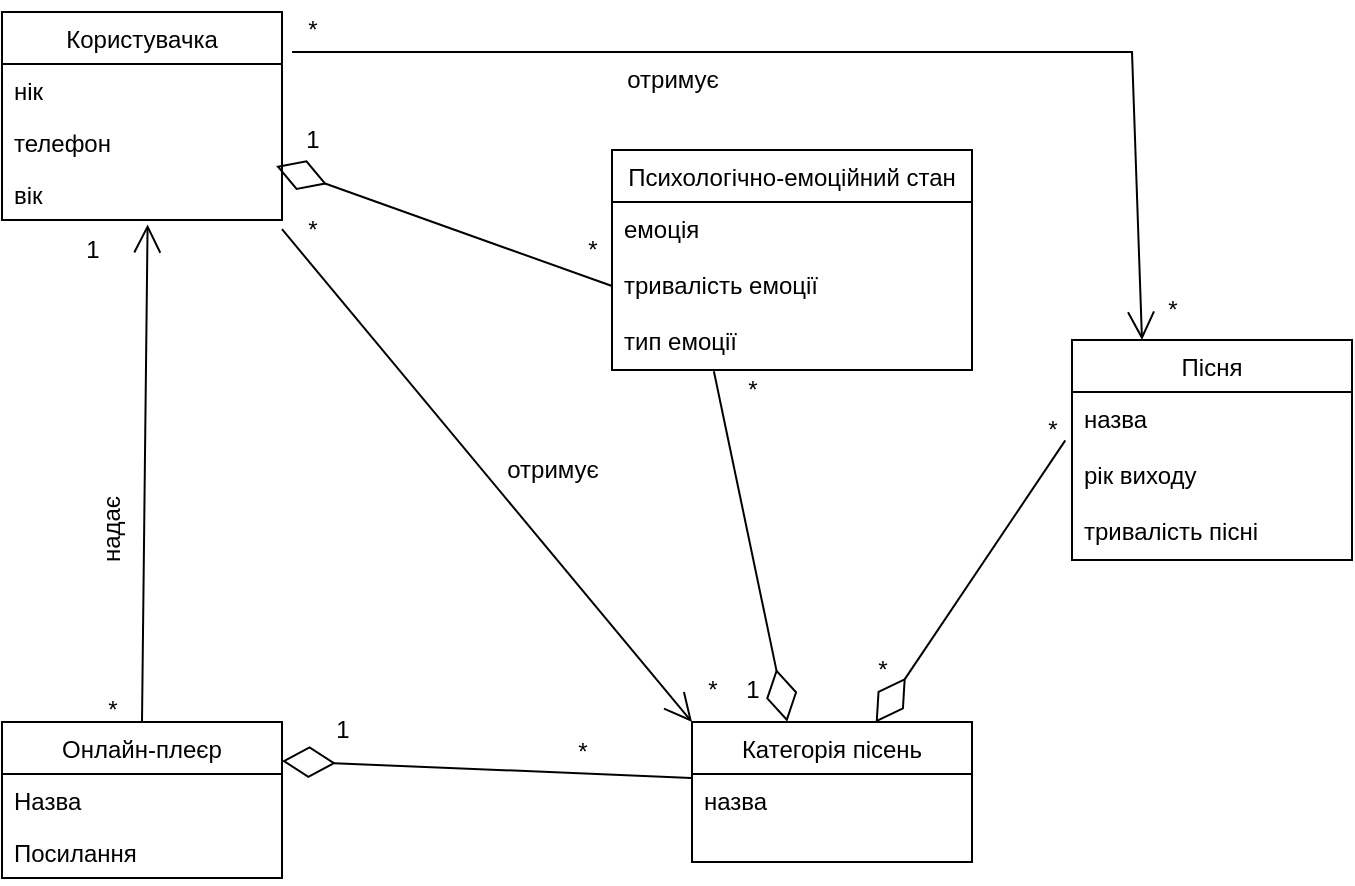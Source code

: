 <mxfile version="20.4.0" type="github">
  <diagram id="FiDt0s2Z3zEnG-Hj3zlf" name="Страница 1">
    <mxGraphModel dx="1019" dy="579" grid="1" gridSize="10" guides="1" tooltips="1" connect="1" arrows="1" fold="1" page="1" pageScale="1" pageWidth="1654" pageHeight="2336" math="0" shadow="0">
      <root>
        <mxCell id="0" />
        <mxCell id="1" parent="0" />
        <mxCell id="qLWZHR_6ugfc2XxDYZzj-6" value="Користувачка" style="swimlane;fontStyle=0;childLayout=stackLayout;horizontal=1;startSize=26;fillColor=none;horizontalStack=0;resizeParent=1;resizeParentMax=0;resizeLast=0;collapsible=1;marginBottom=0;" parent="1" vertex="1">
          <mxGeometry x="65" y="41" width="140" height="104" as="geometry" />
        </mxCell>
        <mxCell id="qLWZHR_6ugfc2XxDYZzj-7" value="нік" style="text;strokeColor=none;fillColor=none;align=left;verticalAlign=top;spacingLeft=4;spacingRight=4;overflow=hidden;rotatable=0;points=[[0,0.5],[1,0.5]];portConstraint=eastwest;" parent="qLWZHR_6ugfc2XxDYZzj-6" vertex="1">
          <mxGeometry y="26" width="140" height="26" as="geometry" />
        </mxCell>
        <mxCell id="qLWZHR_6ugfc2XxDYZzj-8" value="телефон" style="text;strokeColor=none;fillColor=none;align=left;verticalAlign=top;spacingLeft=4;spacingRight=4;overflow=hidden;rotatable=0;points=[[0,0.5],[1,0.5]];portConstraint=eastwest;" parent="qLWZHR_6ugfc2XxDYZzj-6" vertex="1">
          <mxGeometry y="52" width="140" height="26" as="geometry" />
        </mxCell>
        <mxCell id="qLWZHR_6ugfc2XxDYZzj-9" value="вік" style="text;strokeColor=none;fillColor=none;align=left;verticalAlign=top;spacingLeft=4;spacingRight=4;overflow=hidden;rotatable=0;points=[[0,0.5],[1,0.5]];portConstraint=eastwest;" parent="qLWZHR_6ugfc2XxDYZzj-6" vertex="1">
          <mxGeometry y="78" width="140" height="26" as="geometry" />
        </mxCell>
        <mxCell id="qLWZHR_6ugfc2XxDYZzj-10" value="Психологічно-емоційний стан" style="swimlane;fontStyle=0;childLayout=stackLayout;horizontal=1;startSize=26;fillColor=none;horizontalStack=0;resizeParent=1;resizeParentMax=0;resizeLast=0;collapsible=1;marginBottom=0;" parent="1" vertex="1">
          <mxGeometry x="370" y="110" width="180" height="110" as="geometry" />
        </mxCell>
        <mxCell id="qLWZHR_6ugfc2XxDYZzj-11" value="емоція&#xa;&#xa;тривалість емоції&#xa;&#xa;тип емоції" style="text;strokeColor=none;fillColor=none;align=left;verticalAlign=top;spacingLeft=4;spacingRight=4;overflow=hidden;rotatable=0;points=[[0,0.5],[1,0.5]];portConstraint=eastwest;" parent="qLWZHR_6ugfc2XxDYZzj-10" vertex="1">
          <mxGeometry y="26" width="180" height="84" as="geometry" />
        </mxCell>
        <mxCell id="qLWZHR_6ugfc2XxDYZzj-22" value="Категорія пісень" style="swimlane;fontStyle=0;childLayout=stackLayout;horizontal=1;startSize=26;fillColor=none;horizontalStack=0;resizeParent=1;resizeParentMax=0;resizeLast=0;collapsible=1;marginBottom=0;" parent="1" vertex="1">
          <mxGeometry x="410" y="396" width="140" height="70" as="geometry" />
        </mxCell>
        <mxCell id="qLWZHR_6ugfc2XxDYZzj-23" value="назва" style="text;strokeColor=none;fillColor=none;align=left;verticalAlign=top;spacingLeft=4;spacingRight=4;overflow=hidden;rotatable=0;points=[[0,0.5],[1,0.5]];portConstraint=eastwest;" parent="qLWZHR_6ugfc2XxDYZzj-22" vertex="1">
          <mxGeometry y="26" width="140" height="44" as="geometry" />
        </mxCell>
        <mxCell id="qLWZHR_6ugfc2XxDYZzj-26" value="Онлайн-плеєр" style="swimlane;fontStyle=0;childLayout=stackLayout;horizontal=1;startSize=26;fillColor=none;horizontalStack=0;resizeParent=1;resizeParentMax=0;resizeLast=0;collapsible=1;marginBottom=0;" parent="1" vertex="1">
          <mxGeometry x="65" y="396" width="140" height="78" as="geometry" />
        </mxCell>
        <mxCell id="qLWZHR_6ugfc2XxDYZzj-27" value="Назва" style="text;strokeColor=none;fillColor=none;align=left;verticalAlign=top;spacingLeft=4;spacingRight=4;overflow=hidden;rotatable=0;points=[[0,0.5],[1,0.5]];portConstraint=eastwest;" parent="qLWZHR_6ugfc2XxDYZzj-26" vertex="1">
          <mxGeometry y="26" width="140" height="26" as="geometry" />
        </mxCell>
        <mxCell id="qLWZHR_6ugfc2XxDYZzj-28" value="Посилання" style="text;strokeColor=none;fillColor=none;align=left;verticalAlign=top;spacingLeft=4;spacingRight=4;overflow=hidden;rotatable=0;points=[[0,0.5],[1,0.5]];portConstraint=eastwest;" parent="qLWZHR_6ugfc2XxDYZzj-26" vertex="1">
          <mxGeometry y="52" width="140" height="26" as="geometry" />
        </mxCell>
        <mxCell id="qLWZHR_6ugfc2XxDYZzj-30" value="" style="endArrow=diamondThin;endFill=0;endSize=24;html=1;rounded=0;exitX=-0.003;exitY=0.045;exitDx=0;exitDy=0;exitPerimeter=0;entryX=1;entryY=0.25;entryDx=0;entryDy=0;" parent="1" source="qLWZHR_6ugfc2XxDYZzj-23" target="qLWZHR_6ugfc2XxDYZzj-26" edge="1">
          <mxGeometry width="160" relative="1" as="geometry">
            <mxPoint x="450" y="300" as="sourcePoint" />
            <mxPoint x="610" y="300" as="targetPoint" />
          </mxGeometry>
        </mxCell>
        <mxCell id="qLWZHR_6ugfc2XxDYZzj-31" value="1" style="text;html=1;align=center;verticalAlign=middle;resizable=0;points=[];autosize=1;strokeColor=none;fillColor=none;" parent="1" vertex="1">
          <mxGeometry x="220" y="385" width="30" height="30" as="geometry" />
        </mxCell>
        <mxCell id="qLWZHR_6ugfc2XxDYZzj-32" value="*" style="text;html=1;align=center;verticalAlign=middle;resizable=0;points=[];autosize=1;strokeColor=none;fillColor=none;" parent="1" vertex="1">
          <mxGeometry x="340" y="396" width="30" height="30" as="geometry" />
        </mxCell>
        <mxCell id="qLWZHR_6ugfc2XxDYZzj-37" value="" style="endArrow=diamondThin;endFill=0;endSize=24;html=1;rounded=0;exitX=0;exitY=0.5;exitDx=0;exitDy=0;entryX=0.979;entryY=-0.038;entryDx=0;entryDy=0;entryPerimeter=0;" parent="1" source="qLWZHR_6ugfc2XxDYZzj-11" target="qLWZHR_6ugfc2XxDYZzj-9" edge="1">
          <mxGeometry width="160" relative="1" as="geometry">
            <mxPoint x="314.58" y="120.0" as="sourcePoint" />
            <mxPoint x="225" y="166.22" as="targetPoint" />
          </mxGeometry>
        </mxCell>
        <mxCell id="qLWZHR_6ugfc2XxDYZzj-38" value="1" style="text;html=1;align=center;verticalAlign=middle;resizable=0;points=[];autosize=1;strokeColor=none;fillColor=none;" parent="1" vertex="1">
          <mxGeometry x="205" y="90" width="30" height="30" as="geometry" />
        </mxCell>
        <mxCell id="qLWZHR_6ugfc2XxDYZzj-39" value="*" style="text;html=1;align=center;verticalAlign=middle;resizable=0;points=[];autosize=1;strokeColor=none;fillColor=none;" parent="1" vertex="1">
          <mxGeometry x="345" y="145" width="30" height="30" as="geometry" />
        </mxCell>
        <mxCell id="qLWZHR_6ugfc2XxDYZzj-41" value="" style="endArrow=diamondThin;endFill=0;endSize=24;html=1;rounded=0;exitX=0.283;exitY=1.007;exitDx=0;exitDy=0;exitPerimeter=0;entryX=0.34;entryY=-0.002;entryDx=0;entryDy=0;entryPerimeter=0;" parent="1" source="qLWZHR_6ugfc2XxDYZzj-11" target="qLWZHR_6ugfc2XxDYZzj-22" edge="1">
          <mxGeometry width="160" relative="1" as="geometry">
            <mxPoint x="515.0" y="346.89" as="sourcePoint" />
            <mxPoint x="425.42" y="393.11" as="targetPoint" />
          </mxGeometry>
        </mxCell>
        <mxCell id="qLWZHR_6ugfc2XxDYZzj-42" value="1" style="text;html=1;align=center;verticalAlign=middle;resizable=0;points=[];autosize=1;strokeColor=none;fillColor=none;" parent="1" vertex="1">
          <mxGeometry x="425" y="365" width="30" height="30" as="geometry" />
        </mxCell>
        <mxCell id="qLWZHR_6ugfc2XxDYZzj-43" value="*" style="text;html=1;align=center;verticalAlign=middle;resizable=0;points=[];autosize=1;strokeColor=none;fillColor=none;" parent="1" vertex="1">
          <mxGeometry x="425" y="215" width="30" height="30" as="geometry" />
        </mxCell>
        <mxCell id="qLWZHR_6ugfc2XxDYZzj-44" value="" style="endArrow=open;endFill=1;endSize=12;html=1;rounded=0;exitX=0.5;exitY=0;exitDx=0;exitDy=0;entryX=0.52;entryY=1.085;entryDx=0;entryDy=0;entryPerimeter=0;" parent="1" source="qLWZHR_6ugfc2XxDYZzj-26" target="qLWZHR_6ugfc2XxDYZzj-9" edge="1">
          <mxGeometry width="160" relative="1" as="geometry">
            <mxPoint x="430" y="300" as="sourcePoint" />
            <mxPoint x="590" y="300" as="targetPoint" />
          </mxGeometry>
        </mxCell>
        <mxCell id="qLWZHR_6ugfc2XxDYZzj-45" value="надає" style="text;html=1;align=center;verticalAlign=middle;resizable=0;points=[];autosize=1;strokeColor=none;fillColor=none;rotation=-90;" parent="1" vertex="1">
          <mxGeometry x="90" y="285" width="60" height="30" as="geometry" />
        </mxCell>
        <mxCell id="qLWZHR_6ugfc2XxDYZzj-46" value="" style="endArrow=open;endFill=1;endSize=12;html=1;rounded=0;exitX=1;exitY=1.177;exitDx=0;exitDy=0;exitPerimeter=0;entryX=0;entryY=0;entryDx=0;entryDy=0;" parent="1" source="qLWZHR_6ugfc2XxDYZzj-9" target="qLWZHR_6ugfc2XxDYZzj-22" edge="1">
          <mxGeometry width="160" relative="1" as="geometry">
            <mxPoint x="430" y="300" as="sourcePoint" />
            <mxPoint x="590" y="300" as="targetPoint" />
          </mxGeometry>
        </mxCell>
        <mxCell id="qLWZHR_6ugfc2XxDYZzj-48" value="отримує" style="text;html=1;align=center;verticalAlign=middle;resizable=0;points=[];autosize=1;strokeColor=none;fillColor=none;rotation=0;" parent="1" vertex="1">
          <mxGeometry x="305" y="255" width="70" height="30" as="geometry" />
        </mxCell>
        <mxCell id="qLWZHR_6ugfc2XxDYZzj-49" value="Пісня" style="swimlane;fontStyle=0;childLayout=stackLayout;horizontal=1;startSize=26;fillColor=none;horizontalStack=0;resizeParent=1;resizeParentMax=0;resizeLast=0;collapsible=1;marginBottom=0;" parent="1" vertex="1">
          <mxGeometry x="600" y="205" width="140" height="110" as="geometry" />
        </mxCell>
        <mxCell id="qLWZHR_6ugfc2XxDYZzj-50" value="назва&#xa;&#xa;рік виходу&#xa;&#xa;тривалість пісні&#xa;" style="text;strokeColor=none;fillColor=none;align=left;verticalAlign=top;spacingLeft=4;spacingRight=4;overflow=hidden;rotatable=0;points=[[0,0.5],[1,0.5]];portConstraint=eastwest;" parent="qLWZHR_6ugfc2XxDYZzj-49" vertex="1">
          <mxGeometry y="26" width="140" height="84" as="geometry" />
        </mxCell>
        <mxCell id="qLWZHR_6ugfc2XxDYZzj-52" value="" style="endArrow=diamondThin;endFill=0;endSize=24;html=1;rounded=0;exitX=-0.024;exitY=0.288;exitDx=0;exitDy=0;exitPerimeter=0;entryX=0.656;entryY=0.004;entryDx=0;entryDy=0;entryPerimeter=0;" parent="1" source="qLWZHR_6ugfc2XxDYZzj-50" target="qLWZHR_6ugfc2XxDYZzj-22" edge="1">
          <mxGeometry width="160" relative="1" as="geometry">
            <mxPoint x="430" y="300" as="sourcePoint" />
            <mxPoint x="590" y="300" as="targetPoint" />
          </mxGeometry>
        </mxCell>
        <mxCell id="qLWZHR_6ugfc2XxDYZzj-53" value="" style="endArrow=open;endFill=1;endSize=12;html=1;rounded=0;exitX=1.036;exitY=-0.231;exitDx=0;exitDy=0;exitPerimeter=0;entryX=0.25;entryY=0;entryDx=0;entryDy=0;" parent="1" source="qLWZHR_6ugfc2XxDYZzj-7" target="qLWZHR_6ugfc2XxDYZzj-49" edge="1">
          <mxGeometry width="160" relative="1" as="geometry">
            <mxPoint x="430" y="300" as="sourcePoint" />
            <mxPoint x="570" y="20" as="targetPoint" />
            <Array as="points">
              <mxPoint x="630" y="61" />
            </Array>
          </mxGeometry>
        </mxCell>
        <mxCell id="qLWZHR_6ugfc2XxDYZzj-54" value="отримує" style="text;html=1;align=center;verticalAlign=middle;resizable=0;points=[];autosize=1;strokeColor=none;fillColor=none;" parent="1" vertex="1">
          <mxGeometry x="365" y="60" width="70" height="30" as="geometry" />
        </mxCell>
        <mxCell id="qLWZHR_6ugfc2XxDYZzj-55" value="*" style="text;html=1;align=center;verticalAlign=middle;resizable=0;points=[];autosize=1;strokeColor=none;fillColor=none;" parent="1" vertex="1">
          <mxGeometry x="490" y="355" width="30" height="30" as="geometry" />
        </mxCell>
        <mxCell id="qLWZHR_6ugfc2XxDYZzj-56" value="*" style="text;html=1;align=center;verticalAlign=middle;resizable=0;points=[];autosize=1;strokeColor=none;fillColor=none;" parent="1" vertex="1">
          <mxGeometry x="575" y="235" width="30" height="30" as="geometry" />
        </mxCell>
        <mxCell id="6BdmhLeYPXy0RXfNahjm-1" value="1" style="text;html=1;align=center;verticalAlign=middle;resizable=0;points=[];autosize=1;strokeColor=none;fillColor=none;" parent="1" vertex="1">
          <mxGeometry x="95" y="145" width="30" height="30" as="geometry" />
        </mxCell>
        <mxCell id="6BdmhLeYPXy0RXfNahjm-2" value="*" style="text;html=1;align=center;verticalAlign=middle;resizable=0;points=[];autosize=1;strokeColor=none;fillColor=none;" parent="1" vertex="1">
          <mxGeometry x="105" y="375" width="30" height="30" as="geometry" />
        </mxCell>
        <mxCell id="6BdmhLeYPXy0RXfNahjm-3" value="*" style="text;html=1;align=center;verticalAlign=middle;resizable=0;points=[];autosize=1;strokeColor=none;fillColor=none;" parent="1" vertex="1">
          <mxGeometry x="205" y="135" width="30" height="30" as="geometry" />
        </mxCell>
        <mxCell id="6BdmhLeYPXy0RXfNahjm-4" value="*" style="text;html=1;align=center;verticalAlign=middle;resizable=0;points=[];autosize=1;strokeColor=none;fillColor=none;" parent="1" vertex="1">
          <mxGeometry x="405" y="365" width="30" height="30" as="geometry" />
        </mxCell>
        <mxCell id="6BdmhLeYPXy0RXfNahjm-5" value="*" style="text;html=1;align=center;verticalAlign=middle;resizable=0;points=[];autosize=1;strokeColor=none;fillColor=none;" parent="1" vertex="1">
          <mxGeometry x="205" y="35" width="30" height="30" as="geometry" />
        </mxCell>
        <mxCell id="6BdmhLeYPXy0RXfNahjm-6" value="*" style="text;html=1;align=center;verticalAlign=middle;resizable=0;points=[];autosize=1;strokeColor=none;fillColor=none;" parent="1" vertex="1">
          <mxGeometry x="635" y="175" width="30" height="30" as="geometry" />
        </mxCell>
      </root>
    </mxGraphModel>
  </diagram>
</mxfile>
